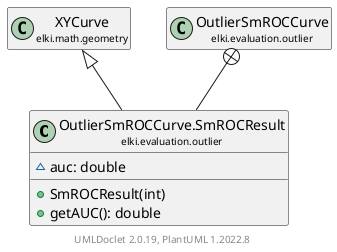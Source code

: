 @startuml
    remove .*\.(Instance|Par|Parameterizer|Factory)$
    set namespaceSeparator none
    hide empty fields
    hide empty methods

    class "<size:14>OutlierSmROCCurve.SmROCResult\n<size:10>elki.evaluation.outlier" as elki.evaluation.outlier.OutlierSmROCCurve.SmROCResult [[OutlierSmROCCurve.SmROCResult.html]] {
        ~auc: double
        +SmROCResult(int)
        +getAUC(): double
    }

    class "<size:14>XYCurve\n<size:10>elki.math.geometry" as elki.math.geometry.XYCurve [[../../math/geometry/XYCurve.html]]
    class "<size:14>OutlierSmROCCurve\n<size:10>elki.evaluation.outlier" as elki.evaluation.outlier.OutlierSmROCCurve [[OutlierSmROCCurve.html]]

    elki.math.geometry.XYCurve <|-- elki.evaluation.outlier.OutlierSmROCCurve.SmROCResult
    elki.evaluation.outlier.OutlierSmROCCurve +-- elki.evaluation.outlier.OutlierSmROCCurve.SmROCResult

    center footer UMLDoclet 2.0.19, PlantUML 1.2022.8
@enduml
